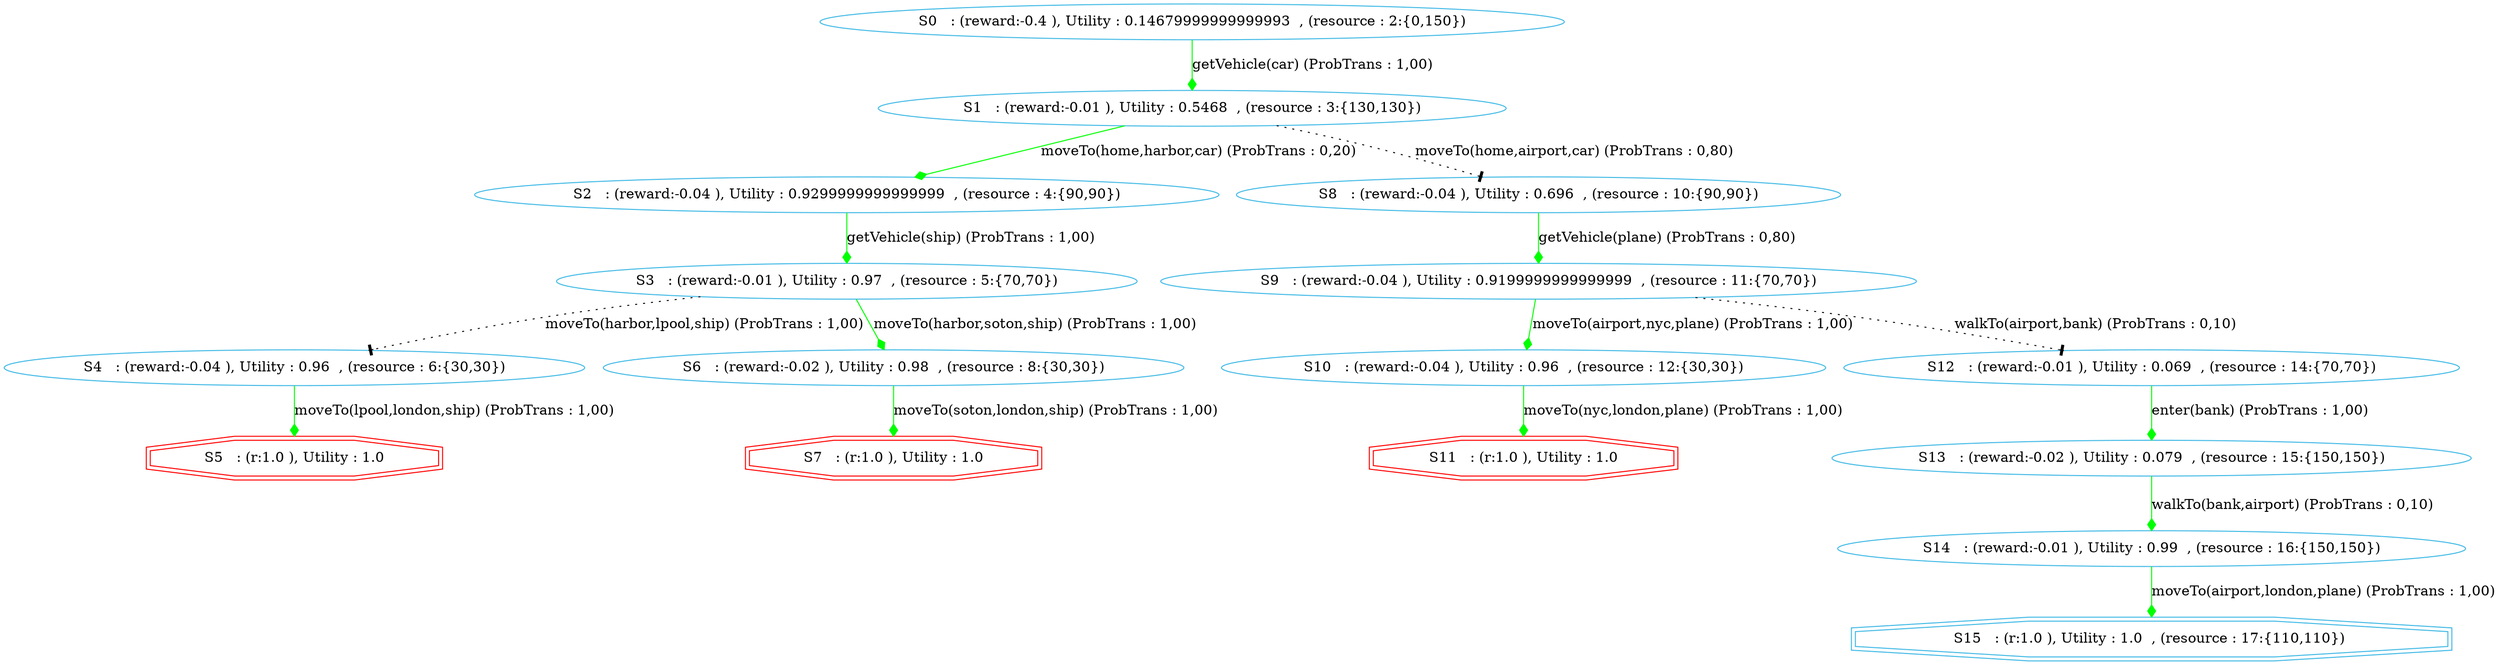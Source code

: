 digraph {
  node [color="#40b9e5" ]
 size="60,17";
"5" [label=" S5   : (r:1.0 ), Utility : 1.0 " color = red ,  shape=doubleoctagon]
"7" [label=" S7   : (r:1.0 ), Utility : 1.0 " color = red ,  shape=doubleoctagon]
"11" [label=" S11   : (r:1.0 ), Utility : 1.0 " color = red ,  shape=doubleoctagon]
"15" [label=" S15   : (r:1.0 ), Utility : 1.0  , (resource : 17:{110,110})  " shape=doubleoctagon];
"0" [label=" S0   : (reward:-0.4 ), Utility : 0.14679999999999993  , (resource : 2:{0,150}) "]"1" [label=" S1   : (reward:-0.01 ), Utility : 0.5468  , (resource : 3:{130,130}) "]"2" [label=" S2   : (reward:-0.04 ), Utility : 0.9299999999999999  , (resource : 4:{90,90}) "]"3" [label=" S3   : (reward:-0.01 ), Utility : 0.97  , (resource : 5:{70,70}) "]"4" [label=" S4   : (reward:-0.04 ), Utility : 0.96  , (resource : 6:{30,30}) "]"6" [label=" S6   : (reward:-0.02 ), Utility : 0.98  , (resource : 8:{30,30}) "]"8" [label=" S8   : (reward:-0.04 ), Utility : 0.696  , (resource : 10:{90,90}) "]"9" [label=" S9   : (reward:-0.04 ), Utility : 0.9199999999999999  , (resource : 11:{70,70}) "]"10" [label=" S10   : (reward:-0.04 ), Utility : 0.96  , (resource : 12:{30,30}) "]"12" [label=" S12   : (reward:-0.01 ), Utility : 0.069  , (resource : 14:{70,70}) "]"13" [label=" S13   : (reward:-0.02 ), Utility : 0.079  , (resource : 15:{150,150}) "]"14" [label=" S14   : (reward:-0.01 ), Utility : 0.99  , (resource : 16:{150,150}) "]"0" -> "1" [ label="getVehicle(car) (ProbTrans : 1,00)"
, arrowhead = diamond , color=green];"1" -> "2" [ label="moveTo(home,harbor,car) (ProbTrans : 0,20)"
, arrowhead = diamond , color=green];"1" -> "8" [ label="moveTo(home,airport,car) (ProbTrans : 0,80)"
,style=dotted, arrowhead=tee];"2" -> "3" [ label="getVehicle(ship) (ProbTrans : 1,00)"
, arrowhead = diamond , color=green];"3" -> "4" [ label="moveTo(harbor,lpool,ship) (ProbTrans : 1,00)"
,style=dotted, arrowhead=tee];"3" -> "6" [ label="moveTo(harbor,soton,ship) (ProbTrans : 1,00)"
, arrowhead = diamond , color=green];"4" -> "5" [ label="moveTo(lpool,london,ship) (ProbTrans : 1,00)"
, arrowhead = diamond , color=green];"6" -> "7" [ label="moveTo(soton,london,ship) (ProbTrans : 1,00)"
, arrowhead = diamond , color=green];"8" -> "9" [ label="getVehicle(plane) (ProbTrans : 0,80)"
, arrowhead = diamond , color=green];"9" -> "10" [ label="moveTo(airport,nyc,plane) (ProbTrans : 1,00)"
, arrowhead = diamond , color=green];"9" -> "12" [ label="walkTo(airport,bank) (ProbTrans : 0,10)"
,style=dotted, arrowhead=tee];"10" -> "11" [ label="moveTo(nyc,london,plane) (ProbTrans : 1,00)"
, arrowhead = diamond , color=green];"12" -> "13" [ label="enter(bank) (ProbTrans : 1,00)"
, arrowhead = diamond , color=green];"13" -> "14" [ label="walkTo(bank,airport) (ProbTrans : 0,10)"
, arrowhead = diamond , color=green];"14" -> "15" [ label="moveTo(airport,london,plane) (ProbTrans : 1,00)"
, arrowhead = diamond , color=green];}
